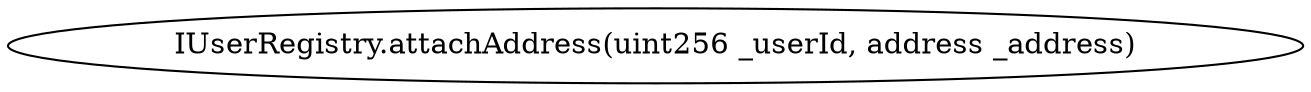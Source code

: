 digraph "" {
	graph [bb="0,0,519.21,36"];
	node [label="\N"];
	"IUserRegistry.attachAddress(uint256 _userId, address _address)"	 [height=0.5,
		pos="259.61,18",
		width=7.2113];
}
digraph "" {
	graph [bb="0,0,519.21,36"];
	node [label="\N"];
	"IUserRegistry.attachAddress(uint256 _userId, address _address)"	 [height=0.5,
		pos="259.61,18",
		width=7.2113];
}
digraph "" {
	graph [bb="0,0,519.21,36"];
	node [label="\N"];
	"IUserRegistry.attachAddress(uint256 _userId, address _address)"	 [height=0.5,
		pos="259.61,18",
		width=7.2113];
}
digraph "" {
	graph [bb="0,0,519.21,36"];
	node [label="\N"];
	"IUserRegistry.attachAddress(uint256 _userId, address _address)"	 [height=0.5,
		pos="259.61,18",
		width=7.2113];
}
digraph "" {
	graph [bb="0,0,519.21,36"];
	node [label="\N"];
	"IUserRegistry.attachAddress(uint256 _userId, address _address)"	 [height=0.5,
		pos="259.61,18",
		width=7.2113];
}
